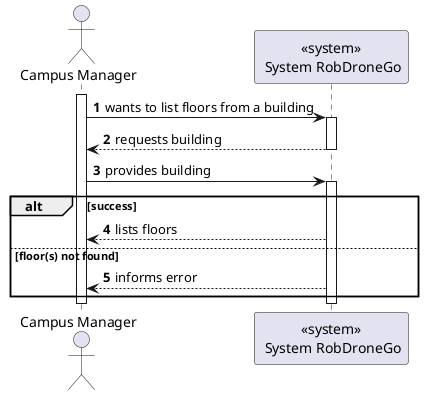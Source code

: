 @startuml
autonumber

actor "Campus Manager" as usr

participant "<<system>>\n System RobDroneGo" as sys

activate usr
usr -> sys : wants to list floors from a building
    activate sys
        sys --> usr : requests building
    deactivate sys

    usr -> sys : provides building
    activate sys
    alt success
        sys --> usr : lists floors
    else floor(s) not found
        sys --> usr : informs error
    end
    deactivate sys
deactivate usr

@enduml
